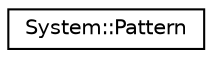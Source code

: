 digraph G
{
  edge [fontname="Helvetica",fontsize="10",labelfontname="Helvetica",labelfontsize="10"];
  node [fontname="Helvetica",fontsize="10",shape=record];
  rankdir="LR";
  Node1 [label="System::Pattern",height=0.2,width=0.4,color="black", fillcolor="white", style="filled",URL="$struct_system_1_1_pattern.html"];
}
